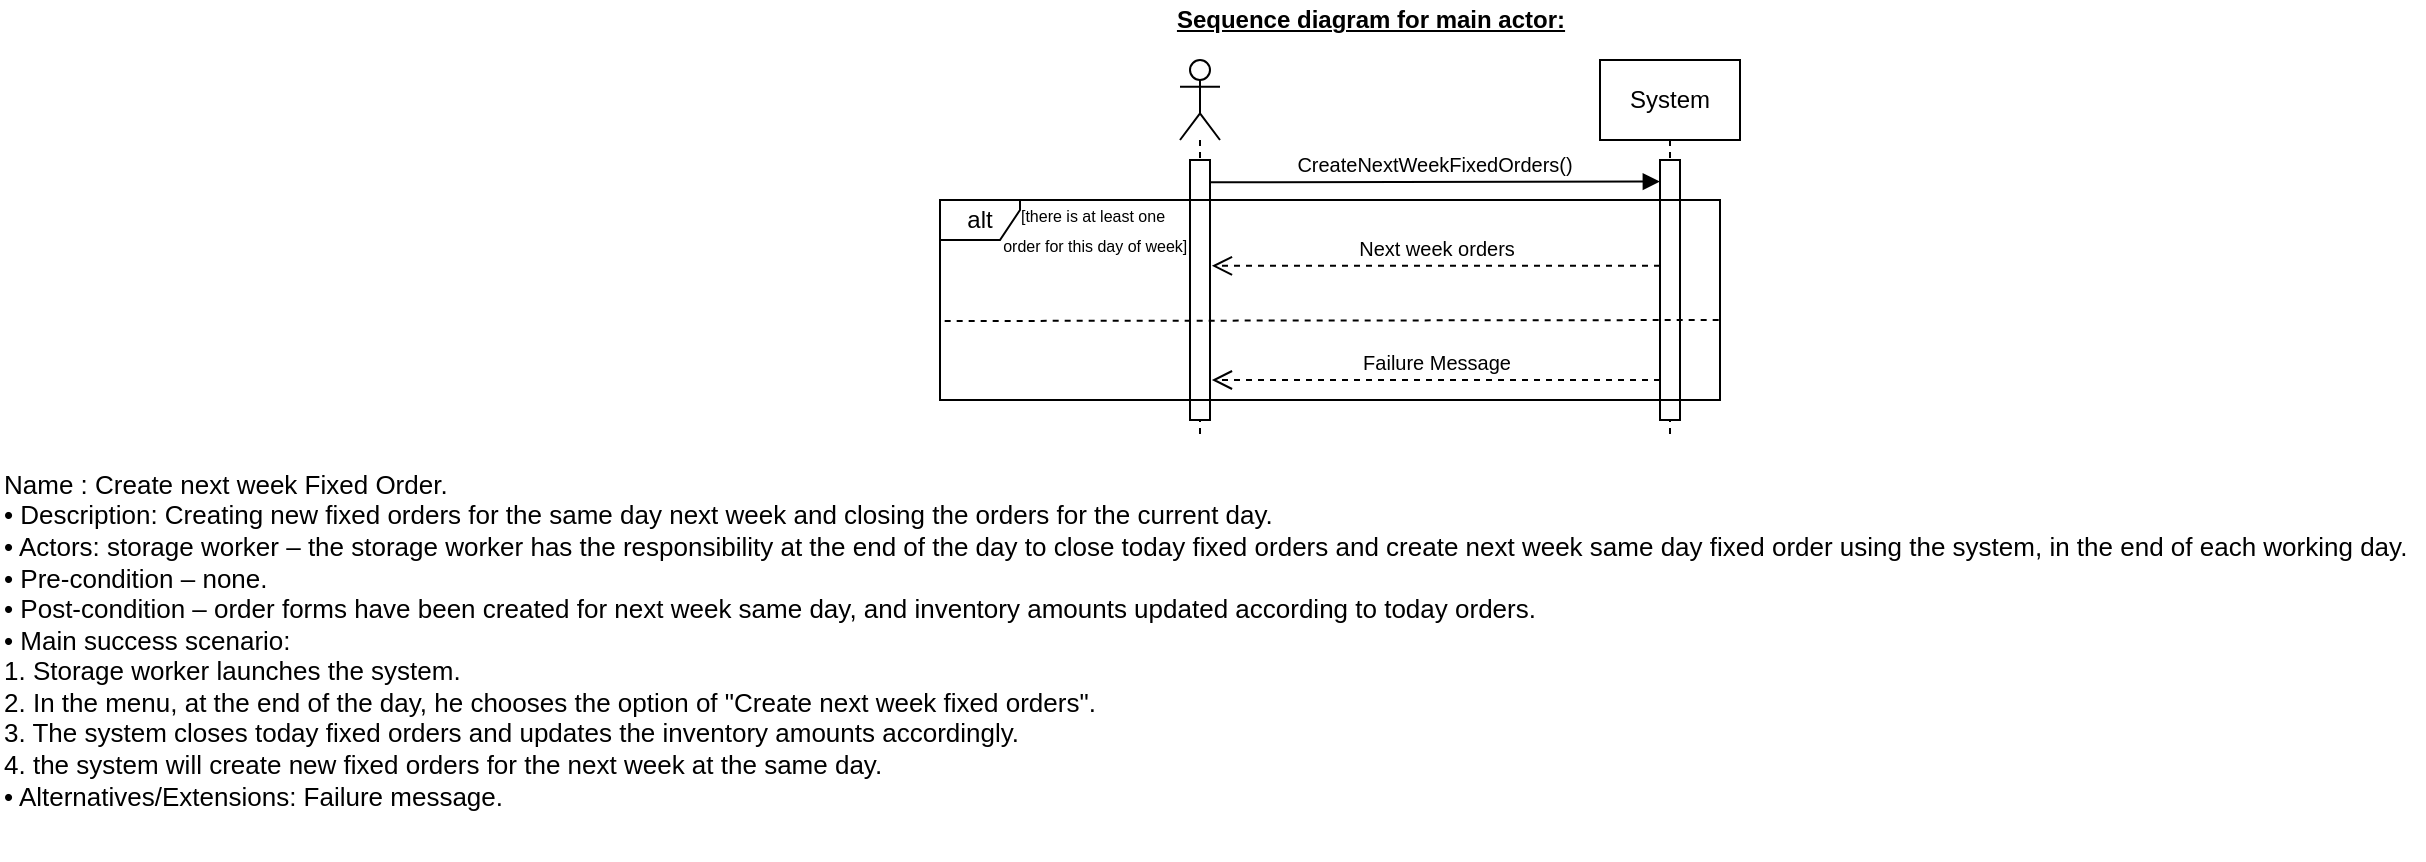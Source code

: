 <mxfile version="20.0.1" type="gitlab">
  <diagram id="vkXFi3f1hxdLXTruqAG6" name="Page-1">
    <mxGraphModel dx="687" dy="355" grid="1" gridSize="10" guides="1" tooltips="1" connect="1" arrows="1" fold="1" page="1" pageScale="1" pageWidth="1654" pageHeight="2336" math="0" shadow="0">
      <root>
        <mxCell id="0" />
        <mxCell id="1" parent="0" />
        <mxCell id="c5b_wE1GWY0pzXmXuTih-1" value="&lt;div&gt;Name : Create next week Fixed Order.&lt;/div&gt;&lt;div&gt;• Description: Creating new fixed orders for the same day next week and closing the orders for the current day.&lt;/div&gt;&lt;div&gt;• Actors: storage worker – the storage worker has the responsibility at the end of the day to close today fixed orders and create next week same day fixed order using the system, in the end of each working day.&amp;nbsp;&lt;/div&gt;&lt;div&gt;• Pre-condition – none.&lt;/div&gt;&lt;div&gt;• Post-condition – order forms have been created for next week same day, and inventory amounts updated according to today orders.&lt;/div&gt;&lt;div&gt;• Main success scenario:&lt;/div&gt;&lt;div&gt;1. Storage worker launches the system.&lt;/div&gt;&lt;div&gt;2. In the menu, at the end of the day, he chooses the option of &quot;Create next week fixed orders&quot;.&lt;/div&gt;&lt;div&gt;3. The system closes today fixed orders and updates the inventory amounts accordingly.&lt;/div&gt;&lt;div&gt;4. the system will create new fixed orders for the next week at the same day.&lt;/div&gt;&lt;div&gt;&lt;span style=&quot;background-color: initial;&quot;&gt;• Alternatives/Extensions: Failure message.&lt;/span&gt;&lt;br&gt;&lt;/div&gt;" style="text;html=1;strokeColor=none;fillColor=none;align=left;verticalAlign=middle;whiteSpace=wrap;rounded=0;fontSize=13;" parent="1" vertex="1">
          <mxGeometry x="170" y="250" width="1212" height="220" as="geometry" />
        </mxCell>
        <mxCell id="c5b_wE1GWY0pzXmXuTih-2" value="&lt;u&gt;&lt;b&gt;Sequence diagram for main actor:&lt;/b&gt;&lt;/u&gt;" style="text;html=1;align=center;verticalAlign=middle;resizable=0;points=[];autosize=1;strokeColor=none;fillColor=none;fontSize=12;" parent="1" vertex="1">
          <mxGeometry x="750" y="40" width="210" height="20" as="geometry" />
        </mxCell>
        <mxCell id="c5b_wE1GWY0pzXmXuTih-3" value="" style="shape=umlLifeline;participant=umlActor;perimeter=lifelinePerimeter;whiteSpace=wrap;html=1;container=1;collapsible=0;recursiveResize=0;verticalAlign=top;spacingTop=36;outlineConnect=0;fontSize=12;" parent="1" vertex="1">
          <mxGeometry x="760" y="70" width="20" height="190" as="geometry" />
        </mxCell>
        <mxCell id="c5b_wE1GWY0pzXmXuTih-4" value="" style="html=1;points=[];perimeter=orthogonalPerimeter;fontSize=12;" parent="c5b_wE1GWY0pzXmXuTih-3" vertex="1">
          <mxGeometry x="5" y="50" width="10" height="130" as="geometry" />
        </mxCell>
        <mxCell id="c5b_wE1GWY0pzXmXuTih-5" value="System" style="shape=umlLifeline;perimeter=lifelinePerimeter;whiteSpace=wrap;html=1;container=1;collapsible=0;recursiveResize=0;outlineConnect=0;fontSize=12;" parent="1" vertex="1">
          <mxGeometry x="970" y="70" width="70" height="190" as="geometry" />
        </mxCell>
        <mxCell id="c5b_wE1GWY0pzXmXuTih-6" value="" style="html=1;points=[];perimeter=orthogonalPerimeter;fontSize=12;" parent="c5b_wE1GWY0pzXmXuTih-5" vertex="1">
          <mxGeometry x="30" y="50" width="10" height="130" as="geometry" />
        </mxCell>
        <mxCell id="wzHFxjmNumhrLHCxEb03-1" value="alt" style="shape=umlFrame;whiteSpace=wrap;html=1;width=40;height=20;" parent="c5b_wE1GWY0pzXmXuTih-5" vertex="1">
          <mxGeometry x="-330" y="70" width="390" height="100" as="geometry" />
        </mxCell>
        <mxCell id="wzHFxjmNumhrLHCxEb03-3" value="" style="endArrow=none;dashed=1;html=1;rounded=0;exitX=0.006;exitY=0.605;exitDx=0;exitDy=0;exitPerimeter=0;" parent="c5b_wE1GWY0pzXmXuTih-5" source="wzHFxjmNumhrLHCxEb03-1" edge="1">
          <mxGeometry width="50" height="50" relative="1" as="geometry">
            <mxPoint x="-100" y="300" as="sourcePoint" />
            <mxPoint x="60" y="130" as="targetPoint" />
          </mxGeometry>
        </mxCell>
        <mxCell id="wzHFxjmNumhrLHCxEb03-4" value="&lt;span style=&quot;font-size: 10px;&quot;&gt;Failure Message&lt;/span&gt;" style="html=1;verticalAlign=bottom;endArrow=open;dashed=1;endSize=8;rounded=0;fontSize=12;entryX=1.093;entryY=0.407;entryDx=0;entryDy=0;entryPerimeter=0;" parent="c5b_wE1GWY0pzXmXuTih-5" edge="1">
          <mxGeometry relative="1" as="geometry">
            <mxPoint x="30" y="160.0" as="sourcePoint" />
            <mxPoint x="-194.07" y="160.0" as="targetPoint" />
          </mxGeometry>
        </mxCell>
        <mxCell id="c5b_wE1GWY0pzXmXuTih-7" value="&lt;font style=&quot;font-size: 10px;&quot;&gt;CreateNextWeekFixedOrders()&lt;/font&gt;" style="html=1;verticalAlign=bottom;endArrow=block;rounded=0;fontSize=12;exitX=0.992;exitY=0.086;exitDx=0;exitDy=0;exitPerimeter=0;entryX=-0.008;entryY=0.083;entryDx=0;entryDy=0;entryPerimeter=0;" parent="1" source="c5b_wE1GWY0pzXmXuTih-4" target="c5b_wE1GWY0pzXmXuTih-6" edge="1">
          <mxGeometry width="80" relative="1" as="geometry">
            <mxPoint x="960" y="150" as="sourcePoint" />
            <mxPoint x="1000" y="133" as="targetPoint" />
          </mxGeometry>
        </mxCell>
        <mxCell id="c5b_wE1GWY0pzXmXuTih-8" value="&lt;span style=&quot;font-size: 10px;&quot;&gt;Next week orders&lt;/span&gt;" style="html=1;verticalAlign=bottom;endArrow=open;dashed=1;endSize=8;rounded=0;fontSize=12;entryX=1.093;entryY=0.407;entryDx=0;entryDy=0;entryPerimeter=0;" parent="1" source="c5b_wE1GWY0pzXmXuTih-6" target="c5b_wE1GWY0pzXmXuTih-4" edge="1">
          <mxGeometry relative="1" as="geometry">
            <mxPoint x="960" y="150" as="sourcePoint" />
            <mxPoint x="780" y="150" as="targetPoint" />
          </mxGeometry>
        </mxCell>
        <mxCell id="I_wAnCqHGf3nJ5Xuihgx-1" value="&lt;font style=&quot;font-size: 8px;&quot;&gt;[there is at least one&lt;br&gt;&amp;nbsp;order for this day of week]&lt;/font&gt;" style="text;html=1;align=center;verticalAlign=middle;resizable=0;points=[];autosize=1;strokeColor=none;fillColor=none;" vertex="1" parent="1">
          <mxGeometry x="661" y="134" width="110" height="40" as="geometry" />
        </mxCell>
      </root>
    </mxGraphModel>
  </diagram>
</mxfile>
